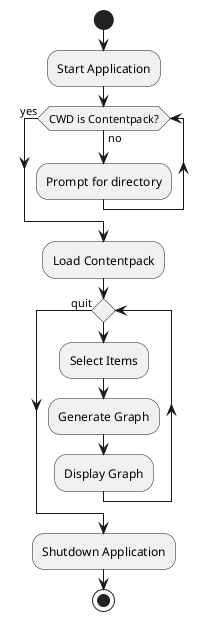 @startuml

Start

	:Start Application;

	While (CWD is Contentpack?) is (no)
		:Prompt for directory;
	endwhile (yes)
	
	:Load Contentpack;


While ( )
	:Select Items;
	:Generate Graph;
	:Display Graph;
Endwhile (quit)

:Shutdown Application;
Stop

@enduml